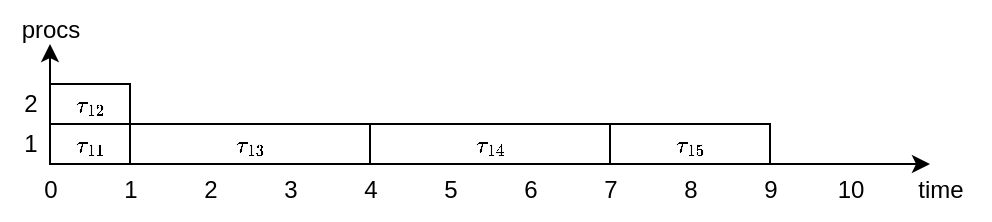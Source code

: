 <mxfile version="24.6.5" type="device">
  <diagram name="Page-1" id="9QH60iEYrVsY6ZgM2Gov">
    <mxGraphModel dx="655" dy="324" grid="1" gridSize="10" guides="1" tooltips="1" connect="1" arrows="1" fold="1" page="1" pageScale="1" pageWidth="827" pageHeight="1169" math="1" shadow="0">
      <root>
        <mxCell id="0" />
        <mxCell id="1" parent="0" />
        <mxCell id="vCQsMHom-0I6_TzwH5Za-1" value="" style="endArrow=none;html=1;rounded=0;" edge="1" parent="1">
          <mxGeometry width="50" height="50" relative="1" as="geometry">
            <mxPoint x="240" y="330" as="sourcePoint" />
            <mxPoint x="560" y="330" as="targetPoint" />
          </mxGeometry>
        </mxCell>
        <mxCell id="vCQsMHom-0I6_TzwH5Za-2" value="" style="endArrow=none;html=1;rounded=0;" edge="1" parent="1">
          <mxGeometry width="50" height="50" relative="1" as="geometry">
            <mxPoint x="240" y="330" as="sourcePoint" />
            <mxPoint x="240" y="280" as="targetPoint" />
          </mxGeometry>
        </mxCell>
        <mxCell id="vCQsMHom-0I6_TzwH5Za-4" value="&lt;font style=&quot;font-size: 10px;&quot;&gt;\(\tau_{11}\)&lt;/font&gt;" style="rounded=0;whiteSpace=wrap;html=1;" vertex="1" parent="1">
          <mxGeometry x="240" y="310" width="40" height="20" as="geometry" />
        </mxCell>
        <mxCell id="vCQsMHom-0I6_TzwH5Za-5" value="" style="endArrow=classic;html=1;rounded=0;" edge="1" parent="1">
          <mxGeometry width="50" height="50" relative="1" as="geometry">
            <mxPoint x="560" y="330" as="sourcePoint" />
            <mxPoint x="680" y="330" as="targetPoint" />
          </mxGeometry>
        </mxCell>
        <mxCell id="vCQsMHom-0I6_TzwH5Za-6" value="time" style="text;html=1;align=center;verticalAlign=middle;resizable=0;points=[];autosize=1;strokeColor=none;fillColor=none;" vertex="1" parent="1">
          <mxGeometry x="660" y="328" width="50" height="30" as="geometry" />
        </mxCell>
        <mxCell id="vCQsMHom-0I6_TzwH5Za-8" value="0" style="text;html=1;align=center;verticalAlign=middle;resizable=0;points=[];autosize=1;strokeColor=none;fillColor=none;" vertex="1" parent="1">
          <mxGeometry x="225" y="328" width="30" height="30" as="geometry" />
        </mxCell>
        <mxCell id="vCQsMHom-0I6_TzwH5Za-9" value="1" style="text;html=1;align=center;verticalAlign=middle;resizable=0;points=[];autosize=1;strokeColor=none;fillColor=none;" vertex="1" parent="1">
          <mxGeometry x="265" y="328" width="30" height="30" as="geometry" />
        </mxCell>
        <mxCell id="vCQsMHom-0I6_TzwH5Za-10" value="2" style="text;html=1;align=center;verticalAlign=middle;resizable=0;points=[];autosize=1;strokeColor=none;fillColor=none;" vertex="1" parent="1">
          <mxGeometry x="305" y="328" width="30" height="30" as="geometry" />
        </mxCell>
        <mxCell id="vCQsMHom-0I6_TzwH5Za-11" value="3" style="text;html=1;align=center;verticalAlign=middle;resizable=0;points=[];autosize=1;strokeColor=none;fillColor=none;" vertex="1" parent="1">
          <mxGeometry x="345" y="328" width="30" height="30" as="geometry" />
        </mxCell>
        <mxCell id="vCQsMHom-0I6_TzwH5Za-12" value="4" style="text;html=1;align=center;verticalAlign=middle;resizable=0;points=[];autosize=1;strokeColor=none;fillColor=none;" vertex="1" parent="1">
          <mxGeometry x="385" y="328" width="30" height="30" as="geometry" />
        </mxCell>
        <mxCell id="vCQsMHom-0I6_TzwH5Za-13" value="5" style="text;html=1;align=center;verticalAlign=middle;resizable=0;points=[];autosize=1;strokeColor=none;fillColor=none;" vertex="1" parent="1">
          <mxGeometry x="425" y="328" width="30" height="30" as="geometry" />
        </mxCell>
        <mxCell id="vCQsMHom-0I6_TzwH5Za-14" value="6" style="text;html=1;align=center;verticalAlign=middle;resizable=0;points=[];autosize=1;strokeColor=none;fillColor=none;" vertex="1" parent="1">
          <mxGeometry x="465" y="328" width="30" height="30" as="geometry" />
        </mxCell>
        <mxCell id="vCQsMHom-0I6_TzwH5Za-15" value="7" style="text;html=1;align=center;verticalAlign=middle;resizable=0;points=[];autosize=1;strokeColor=none;fillColor=none;" vertex="1" parent="1">
          <mxGeometry x="505" y="328" width="30" height="30" as="geometry" />
        </mxCell>
        <mxCell id="vCQsMHom-0I6_TzwH5Za-16" value="8" style="text;html=1;align=center;verticalAlign=middle;resizable=0;points=[];autosize=1;strokeColor=none;fillColor=none;" vertex="1" parent="1">
          <mxGeometry x="545" y="328" width="30" height="30" as="geometry" />
        </mxCell>
        <mxCell id="vCQsMHom-0I6_TzwH5Za-17" value="&lt;font style=&quot;font-size: 10px;&quot;&gt;\(\tau_{12}\)&lt;/font&gt;" style="rounded=0;whiteSpace=wrap;html=1;" vertex="1" parent="1">
          <mxGeometry x="240" y="290" width="40" height="20" as="geometry" />
        </mxCell>
        <mxCell id="vCQsMHom-0I6_TzwH5Za-18" value="&lt;font style=&quot;font-size: 10px;&quot;&gt;\(\tau_{13}\)&lt;/font&gt;" style="rounded=0;whiteSpace=wrap;html=1;" vertex="1" parent="1">
          <mxGeometry x="280" y="310" width="120" height="20" as="geometry" />
        </mxCell>
        <mxCell id="vCQsMHom-0I6_TzwH5Za-19" value="&lt;font style=&quot;font-size: 10px;&quot;&gt;\(\tau_{14}\)&lt;/font&gt;" style="rounded=0;whiteSpace=wrap;html=1;" vertex="1" parent="1">
          <mxGeometry x="400" y="310" width="120" height="20" as="geometry" />
        </mxCell>
        <mxCell id="vCQsMHom-0I6_TzwH5Za-20" value="9" style="text;html=1;align=center;verticalAlign=middle;resizable=0;points=[];autosize=1;strokeColor=none;fillColor=none;" vertex="1" parent="1">
          <mxGeometry x="585" y="328" width="30" height="30" as="geometry" />
        </mxCell>
        <mxCell id="vCQsMHom-0I6_TzwH5Za-21" value="10" style="text;html=1;align=center;verticalAlign=middle;resizable=0;points=[];autosize=1;strokeColor=none;fillColor=none;" vertex="1" parent="1">
          <mxGeometry x="620" y="328" width="40" height="30" as="geometry" />
        </mxCell>
        <mxCell id="vCQsMHom-0I6_TzwH5Za-22" value="&lt;font style=&quot;font-size: 10px;&quot;&gt;\(\tau_{15}\)&lt;/font&gt;" style="rounded=0;whiteSpace=wrap;html=1;" vertex="1" parent="1">
          <mxGeometry x="520" y="310" width="80" height="20" as="geometry" />
        </mxCell>
        <mxCell id="vCQsMHom-0I6_TzwH5Za-24" value="1" style="text;html=1;align=center;verticalAlign=middle;resizable=0;points=[];autosize=1;strokeColor=none;fillColor=none;" vertex="1" parent="1">
          <mxGeometry x="215" y="305" width="30" height="30" as="geometry" />
        </mxCell>
        <mxCell id="vCQsMHom-0I6_TzwH5Za-25" value="2" style="text;html=1;align=center;verticalAlign=middle;resizable=0;points=[];autosize=1;strokeColor=none;fillColor=none;" vertex="1" parent="1">
          <mxGeometry x="215" y="285" width="30" height="30" as="geometry" />
        </mxCell>
        <mxCell id="vCQsMHom-0I6_TzwH5Za-26" value="" style="endArrow=classic;html=1;rounded=0;" edge="1" parent="1">
          <mxGeometry width="50" height="50" relative="1" as="geometry">
            <mxPoint x="240" y="280" as="sourcePoint" />
            <mxPoint x="240" y="270" as="targetPoint" />
          </mxGeometry>
        </mxCell>
        <mxCell id="vCQsMHom-0I6_TzwH5Za-27" value="procs" style="text;html=1;align=center;verticalAlign=middle;resizable=0;points=[];autosize=1;strokeColor=none;fillColor=none;" vertex="1" parent="1">
          <mxGeometry x="215" y="248" width="50" height="30" as="geometry" />
        </mxCell>
      </root>
    </mxGraphModel>
  </diagram>
</mxfile>
